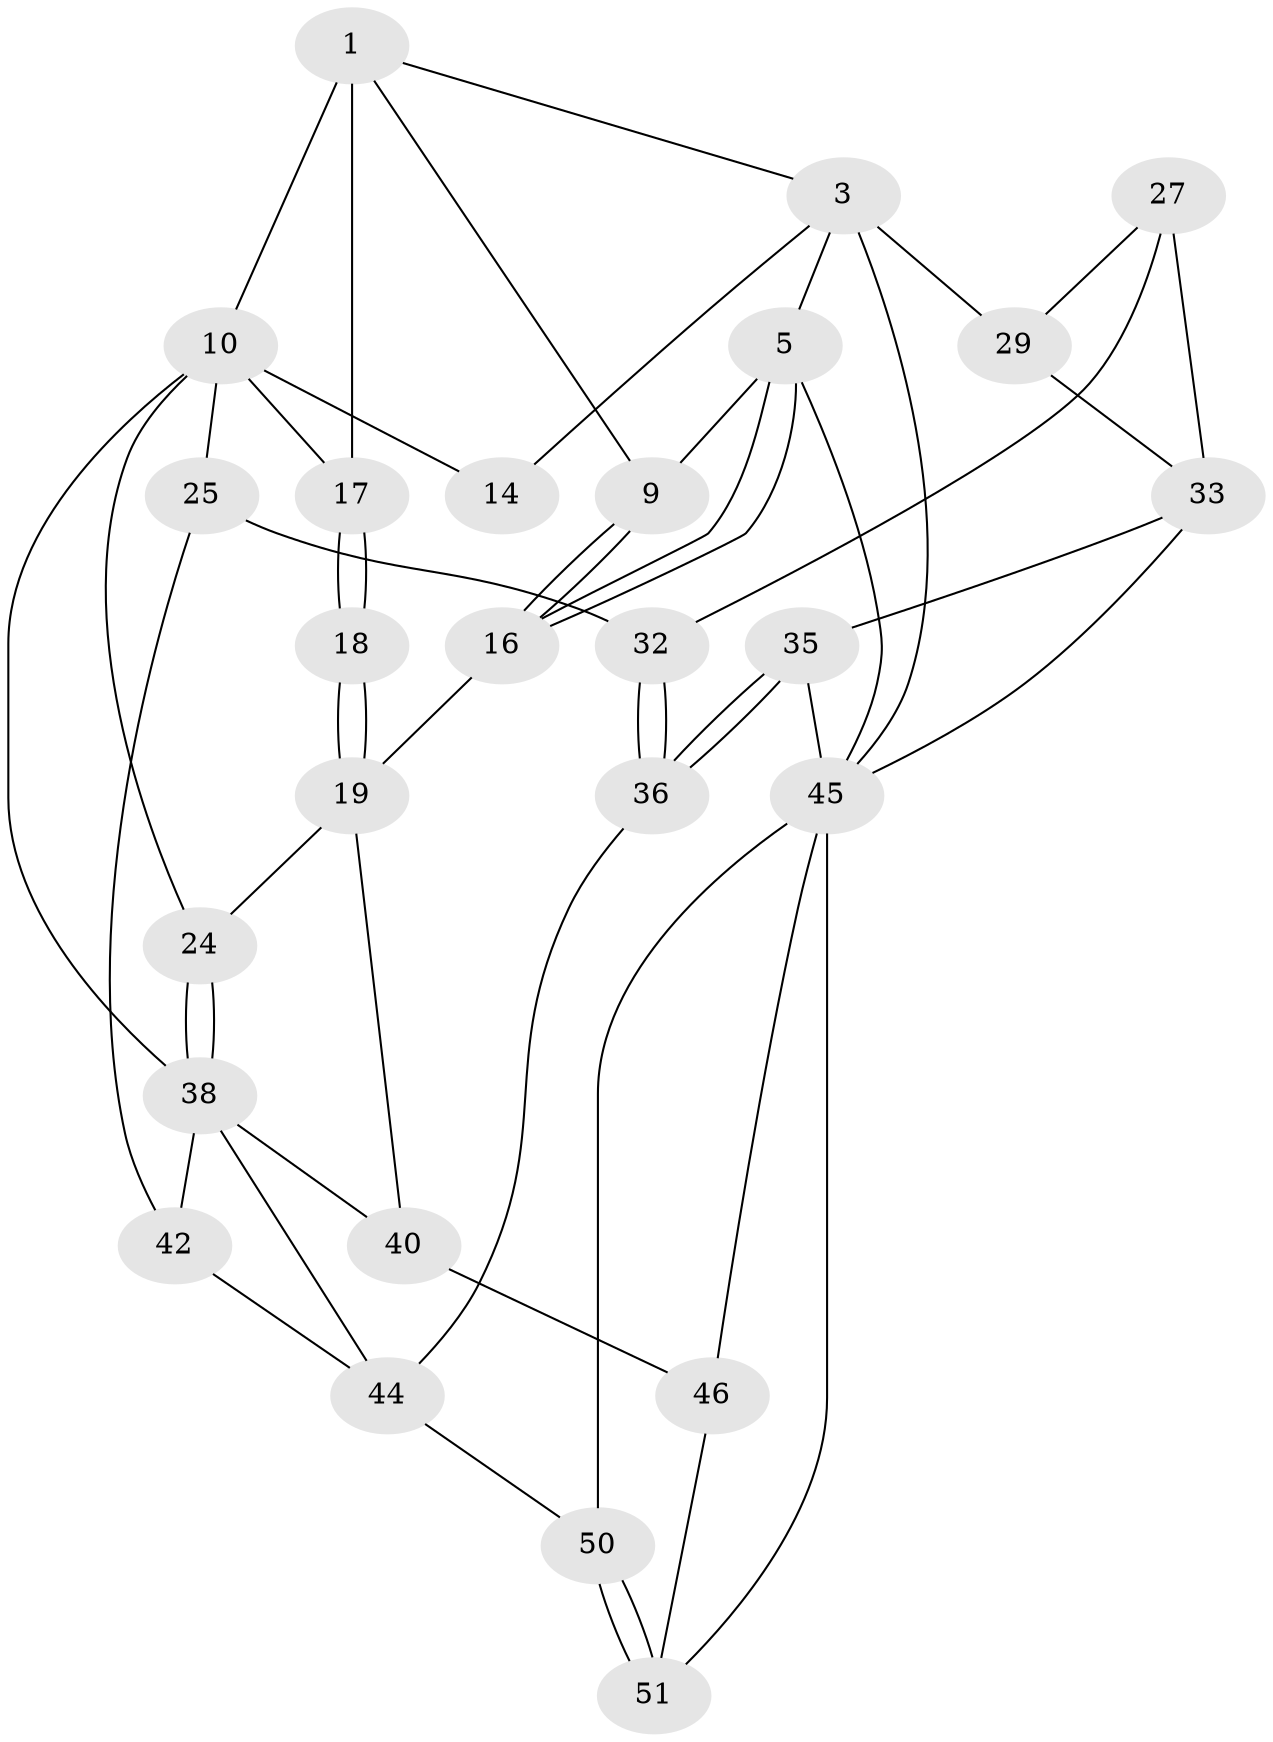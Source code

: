 // original degree distribution, {3: 0.057692307692307696, 4: 0.23076923076923078, 6: 0.23076923076923078, 5: 0.4807692307692308}
// Generated by graph-tools (version 1.1) at 2025/21/03/04/25 18:21:27]
// undirected, 26 vertices, 54 edges
graph export_dot {
graph [start="1"]
  node [color=gray90,style=filled];
  1 [pos="+0.5031615498763958+0",super="+2+7"];
  3 [pos="+0.6013345600689451+0",super="+4+13"];
  5 [pos="+0+0",super="+6"];
  9 [pos="+0.11428230767291986+0.16599937448967242"];
  10 [pos="+0.6739524285491799+0.25837745269312923",super="+15+11"];
  14 [pos="+0.9001602772704126+0.31099312997774825"];
  16 [pos="+0+0.19818243559687707"];
  17 [pos="+0.18758023518119205+0.2604865984719925",super="+21"];
  18 [pos="+0.20335892583622892+0.4305565769018217"];
  19 [pos="+0.2012689615891678+0.4398635528596795",super="+20"];
  24 [pos="+0.21588253699830356+0.4482178538533419"];
  25 [pos="+0.6263679877529386+0.4835078508569768",super="+26"];
  27 [pos="+0.9019184306161432+0.3954735517151894",super="+28+31"];
  29 [pos="+1+0.5336110817284304",super="+30"];
  32 [pos="+0.8474452342696016+0.6221543621172233"];
  33 [pos="+0.9456341313280602+0.5424726374294215",super="+34"];
  35 [pos="+0.9409330130846505+0.7510856773296843"];
  36 [pos="+0.910651808621738+0.742833624501972"];
  38 [pos="+0.23846929195649255+0.7186061046789027",super="+39"];
  40 [pos="+0.22438352504019599+0.7398284787445126",super="+41"];
  42 [pos="+0.5569996748161626+0.6516150738195851"];
  44 [pos="+0.897735767918417+0.7470063134480615",super="+49"];
  45 [pos="+1+1",super="+47+52"];
  46 [pos="+0+0.7746561802238849",super="+48"];
  50 [pos="+0.5484995378929807+1"];
  51 [pos="+0+1"];
  1 -- 10 [weight=2];
  1 -- 3;
  1 -- 9;
  1 -- 17;
  3 -- 5;
  3 -- 45;
  3 -- 29 [weight=2];
  3 -- 14;
  5 -- 16;
  5 -- 16;
  5 -- 45;
  5 -- 9;
  9 -- 16;
  9 -- 16;
  10 -- 25 [weight=2];
  10 -- 14;
  10 -- 17;
  10 -- 38;
  10 -- 24;
  16 -- 19;
  17 -- 18 [weight=2];
  17 -- 18;
  18 -- 19;
  18 -- 19;
  19 -- 24;
  19 -- 40;
  24 -- 38;
  24 -- 38;
  25 -- 32;
  25 -- 42;
  27 -- 33 [weight=2];
  27 -- 29;
  27 -- 32;
  29 -- 33;
  32 -- 36;
  32 -- 36;
  33 -- 45;
  33 -- 35;
  35 -- 36;
  35 -- 36;
  35 -- 45;
  36 -- 44;
  38 -- 40;
  38 -- 42;
  38 -- 44;
  40 -- 46 [weight=2];
  42 -- 44;
  44 -- 50;
  45 -- 51;
  45 -- 46;
  45 -- 50;
  46 -- 51;
  50 -- 51;
  50 -- 51;
}
